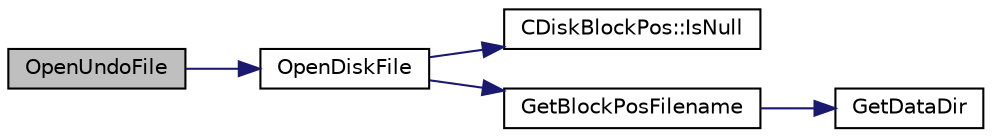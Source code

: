 digraph "OpenUndoFile"
{
  edge [fontname="Helvetica",fontsize="10",labelfontname="Helvetica",labelfontsize="10"];
  node [fontname="Helvetica",fontsize="10",shape=record];
  rankdir="LR";
  Node1165 [label="OpenUndoFile",height=0.2,width=0.4,color="black", fillcolor="grey75", style="filled", fontcolor="black"];
  Node1165 -> Node1166 [color="midnightblue",fontsize="10",style="solid",fontname="Helvetica"];
  Node1166 [label="OpenDiskFile",height=0.2,width=0.4,color="black", fillcolor="white", style="filled",URL="$main_8cpp.html#ab15fc61f1d9596ad0aca703ff2c74635"];
  Node1166 -> Node1167 [color="midnightblue",fontsize="10",style="solid",fontname="Helvetica"];
  Node1167 [label="CDiskBlockPos::IsNull",height=0.2,width=0.4,color="black", fillcolor="white", style="filled",URL="$struct_c_disk_block_pos.html#a7dd98fe3f5372d358df61db31899b0af"];
  Node1166 -> Node1168 [color="midnightblue",fontsize="10",style="solid",fontname="Helvetica"];
  Node1168 [label="GetBlockPosFilename",height=0.2,width=0.4,color="black", fillcolor="white", style="filled",URL="$main_8cpp.html#a2f26f074aac584c3398de1dcdac59de9",tooltip="Translation to a filesystem path. "];
  Node1168 -> Node1169 [color="midnightblue",fontsize="10",style="solid",fontname="Helvetica"];
  Node1169 [label="GetDataDir",height=0.2,width=0.4,color="black", fillcolor="white", style="filled",URL="$util_8cpp.html#ab83866a054745d4b30a3948a1b44beba"];
}

